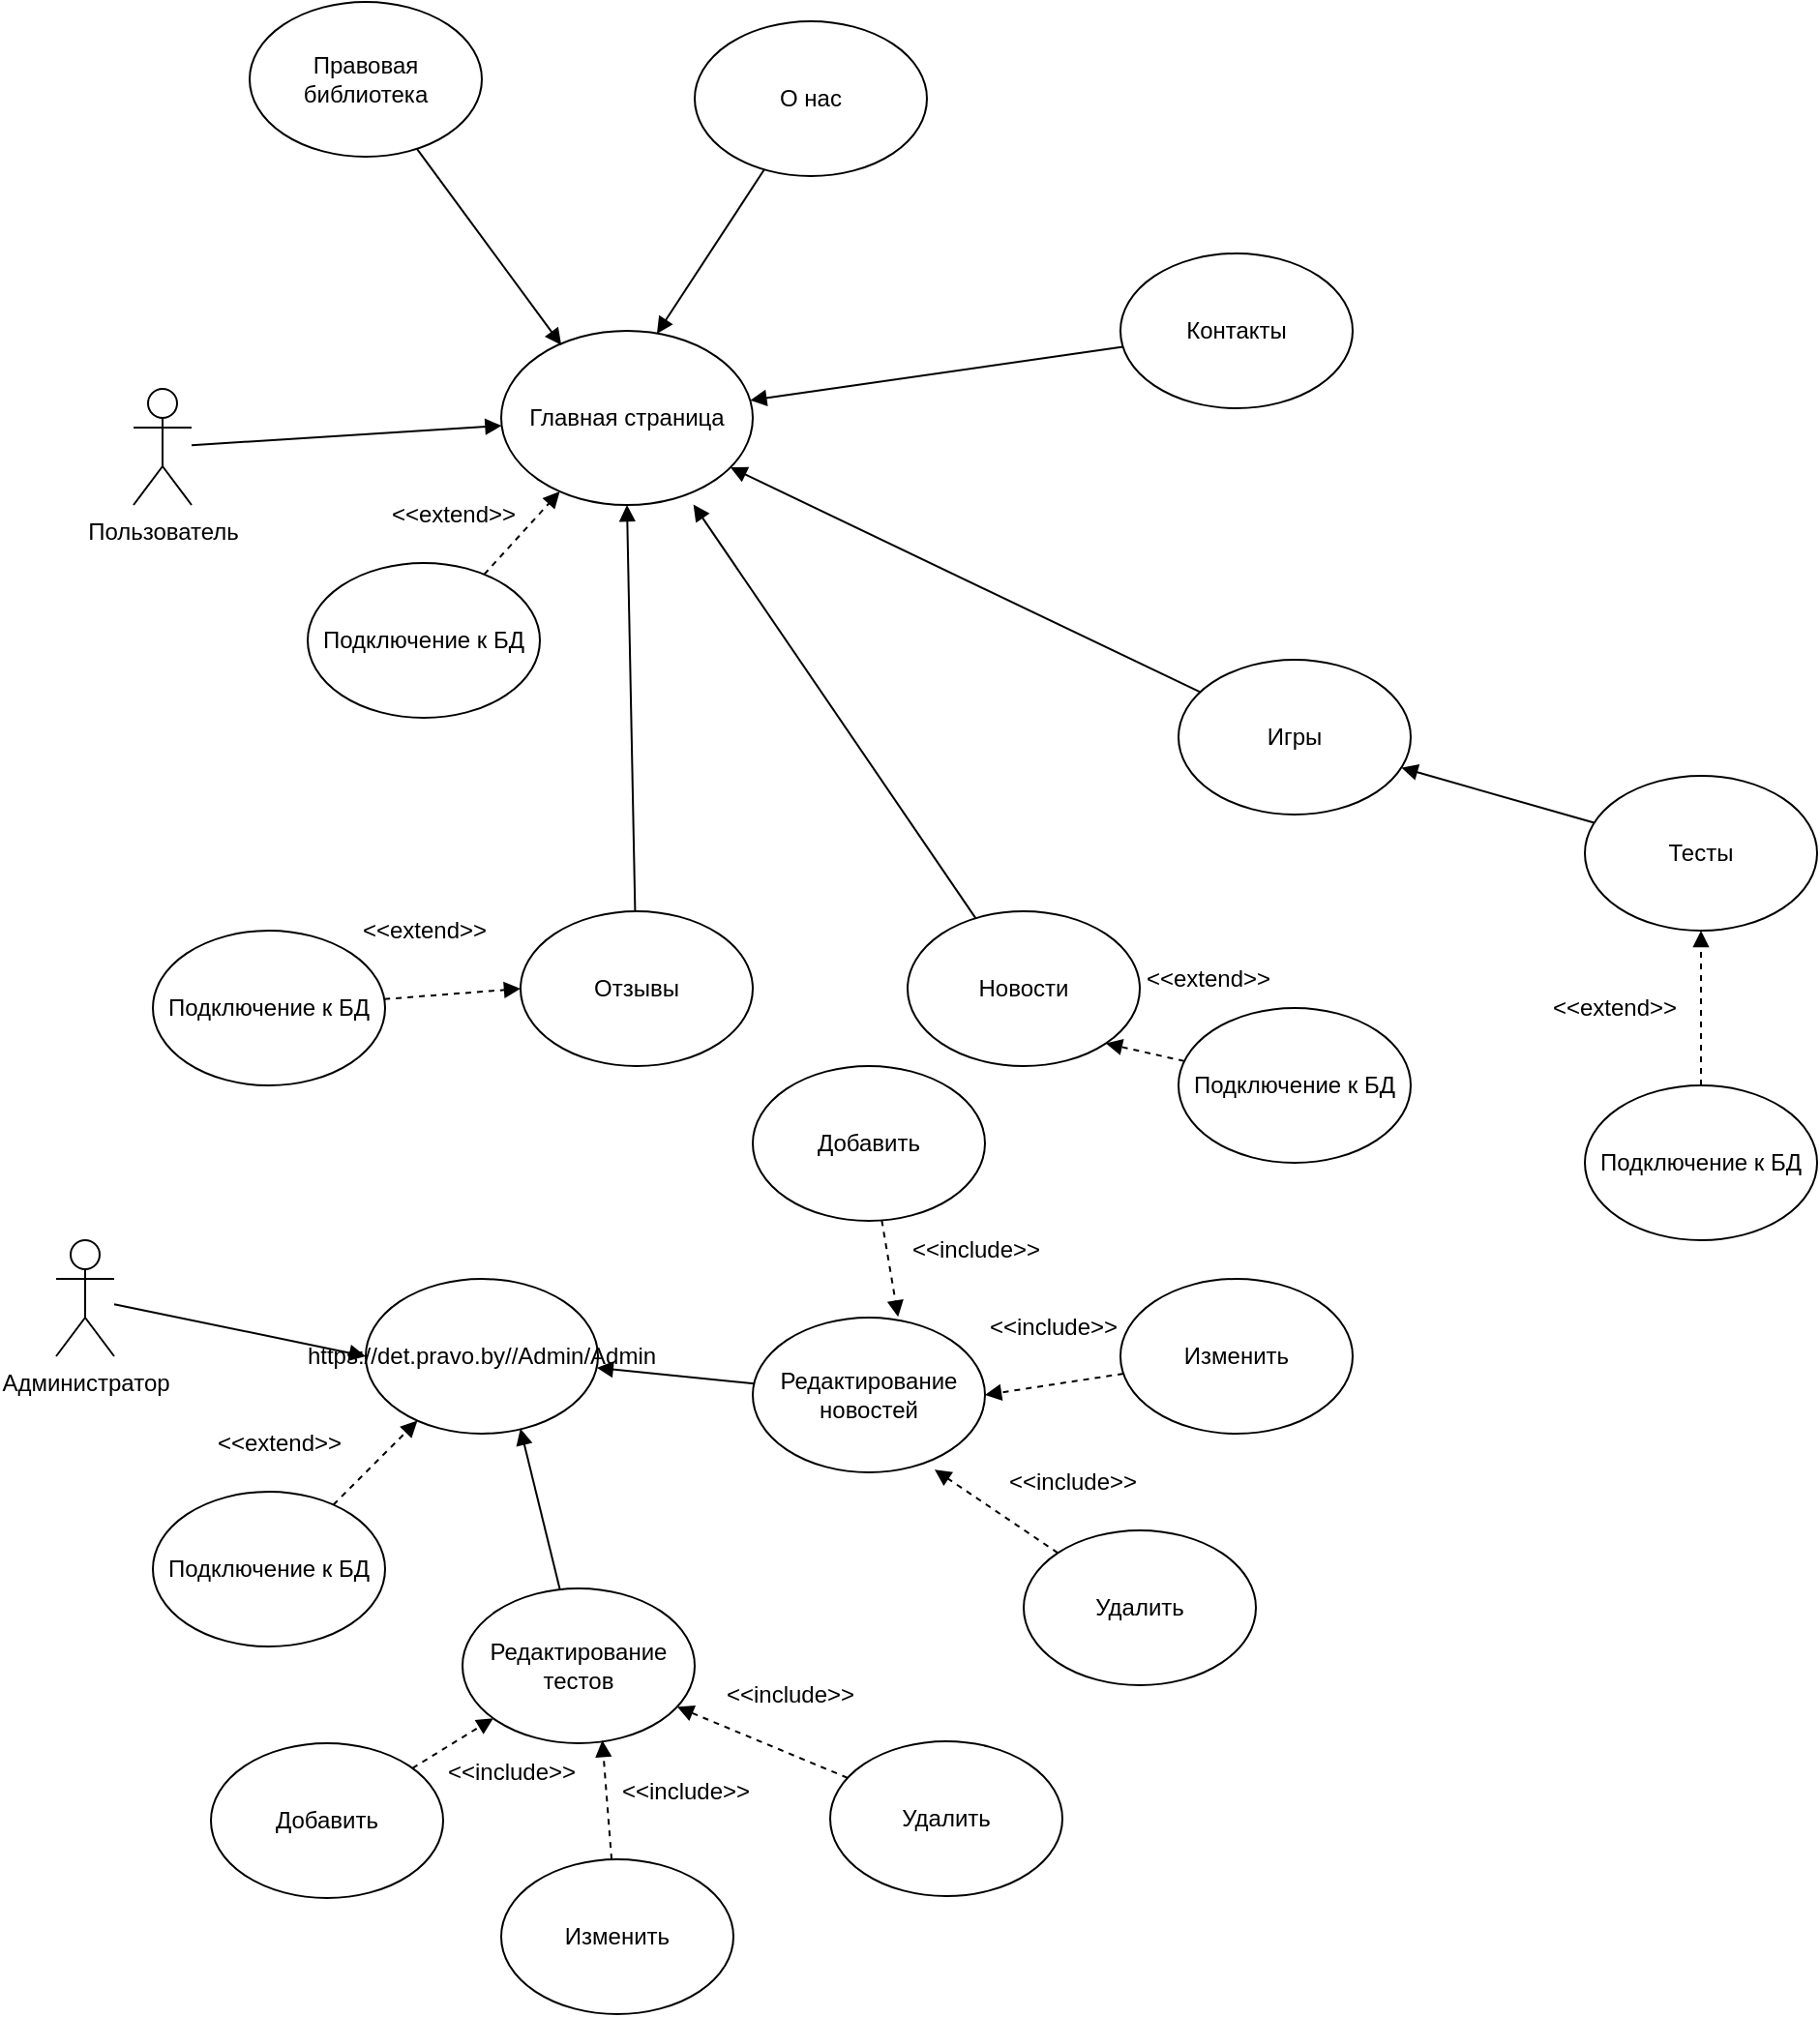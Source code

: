 <mxfile version="20.8.6"><diagram id="e__-aTYq2dSKwJGhsI0z" name="Page-1"><mxGraphModel dx="1990" dy="1094" grid="1" gridSize="10" guides="1" tooltips="1" connect="1" arrows="1" fold="1" page="1" pageScale="1" pageWidth="827" pageHeight="1169" background="#ffffff" math="0" shadow="0"><root><mxCell id="0"/><mxCell id="1" parent="0"/><mxCell id="kfvto59LPkmH20XqGwe_-87" style="edgeStyle=orthogonalEdgeStyle;rounded=0;orthogonalLoop=1;jettySize=auto;html=1;entryX=0.5;entryY=0;entryDx=0;entryDy=0;" parent="1" edge="1"><mxGeometry relative="1" as="geometry"><mxPoint x="510" y="460" as="sourcePoint"/></mxGeometry></mxCell><mxCell id="kfvto59LPkmH20XqGwe_-125" style="edgeStyle=orthogonalEdgeStyle;rounded=0;orthogonalLoop=1;jettySize=auto;html=1;entryX=0.529;entryY=0.018;entryDx=0;entryDy=0;entryPerimeter=0;" parent="1" edge="1"><mxGeometry relative="1" as="geometry"><mxPoint x="690" y="100" as="sourcePoint"/></mxGeometry></mxCell><mxCell id="kfvto59LPkmH20XqGwe_-528" style="edgeStyle=orthogonalEdgeStyle;rounded=0;orthogonalLoop=1;jettySize=auto;html=1;entryX=0.5;entryY=0;entryDx=0;entryDy=0;" parent="1" edge="1"><mxGeometry relative="1" as="geometry"><mxPoint x="280" y="200" as="sourcePoint"/></mxGeometry></mxCell><mxCell id="kqBSu0rGILg0kG9cbBG3-59" style="edgeStyle=none;rounded=0;orthogonalLoop=1;jettySize=auto;html=1;strokeColor=default;endArrow=block;endFill=1;" edge="1" parent="1" source="kqBSu0rGILg0kG9cbBG3-42" target="kqBSu0rGILg0kG9cbBG3-45"><mxGeometry relative="1" as="geometry"/></mxCell><mxCell id="kqBSu0rGILg0kG9cbBG3-42" value="Пользователь" style="shape=umlActor;verticalLabelPosition=bottom;verticalAlign=top;html=1;" vertex="1" parent="1"><mxGeometry x="120" y="390" width="30" height="60" as="geometry"/></mxCell><mxCell id="kqBSu0rGILg0kG9cbBG3-45" value="Главная страница" style="ellipse;whiteSpace=wrap;html=1;" vertex="1" parent="1"><mxGeometry x="310" y="360" width="130" height="90" as="geometry"/></mxCell><mxCell id="kqBSu0rGILg0kG9cbBG3-84" style="edgeStyle=none;rounded=0;orthogonalLoop=1;jettySize=auto;html=1;dashed=1;strokeColor=default;endArrow=block;endFill=1;" edge="1" parent="1" source="kqBSu0rGILg0kG9cbBG3-46" target="kqBSu0rGILg0kG9cbBG3-45"><mxGeometry relative="1" as="geometry"/></mxCell><mxCell id="kqBSu0rGILg0kG9cbBG3-46" value="Подключение к БД" style="ellipse;whiteSpace=wrap;html=1;" vertex="1" parent="1"><mxGeometry x="210" y="480" width="120" height="80" as="geometry"/></mxCell><mxCell id="kqBSu0rGILg0kG9cbBG3-60" style="edgeStyle=none;rounded=0;orthogonalLoop=1;jettySize=auto;html=1;entryX=0.239;entryY=0.082;entryDx=0;entryDy=0;entryPerimeter=0;strokeColor=default;endArrow=block;endFill=1;" edge="1" parent="1" source="kqBSu0rGILg0kG9cbBG3-47" target="kqBSu0rGILg0kG9cbBG3-45"><mxGeometry relative="1" as="geometry"/></mxCell><mxCell id="kqBSu0rGILg0kG9cbBG3-47" value="Правовая библиотека" style="ellipse;whiteSpace=wrap;html=1;" vertex="1" parent="1"><mxGeometry x="180" y="190" width="120" height="80" as="geometry"/></mxCell><mxCell id="kqBSu0rGILg0kG9cbBG3-61" style="edgeStyle=none;rounded=0;orthogonalLoop=1;jettySize=auto;html=1;entryX=0.619;entryY=0.016;entryDx=0;entryDy=0;entryPerimeter=0;strokeColor=default;endArrow=block;endFill=1;" edge="1" parent="1" source="kqBSu0rGILg0kG9cbBG3-48" target="kqBSu0rGILg0kG9cbBG3-45"><mxGeometry relative="1" as="geometry"/></mxCell><mxCell id="kqBSu0rGILg0kG9cbBG3-48" value="О нас" style="ellipse;whiteSpace=wrap;html=1;" vertex="1" parent="1"><mxGeometry x="410" y="200" width="120" height="80" as="geometry"/></mxCell><mxCell id="kqBSu0rGILg0kG9cbBG3-62" style="edgeStyle=none;rounded=0;orthogonalLoop=1;jettySize=auto;html=1;strokeColor=default;endArrow=block;endFill=1;" edge="1" parent="1" source="kqBSu0rGILg0kG9cbBG3-49" target="kqBSu0rGILg0kG9cbBG3-45"><mxGeometry relative="1" as="geometry"/></mxCell><mxCell id="kqBSu0rGILg0kG9cbBG3-49" value="Контакты" style="ellipse;whiteSpace=wrap;html=1;" vertex="1" parent="1"><mxGeometry x="630" y="320" width="120" height="80" as="geometry"/></mxCell><mxCell id="kqBSu0rGILg0kG9cbBG3-63" style="edgeStyle=none;rounded=0;orthogonalLoop=1;jettySize=auto;html=1;strokeColor=default;endArrow=block;endFill=1;" edge="1" parent="1" source="kqBSu0rGILg0kG9cbBG3-50" target="kqBSu0rGILg0kG9cbBG3-45"><mxGeometry relative="1" as="geometry"/></mxCell><mxCell id="kqBSu0rGILg0kG9cbBG3-50" value="Игры" style="ellipse;whiteSpace=wrap;html=1;" vertex="1" parent="1"><mxGeometry x="660" y="530" width="120" height="80" as="geometry"/></mxCell><mxCell id="kqBSu0rGILg0kG9cbBG3-64" style="edgeStyle=none;rounded=0;orthogonalLoop=1;jettySize=auto;html=1;entryX=0.764;entryY=0.997;entryDx=0;entryDy=0;entryPerimeter=0;strokeColor=default;endArrow=block;endFill=1;" edge="1" parent="1" source="kqBSu0rGILg0kG9cbBG3-51" target="kqBSu0rGILg0kG9cbBG3-45"><mxGeometry relative="1" as="geometry"/></mxCell><mxCell id="kqBSu0rGILg0kG9cbBG3-51" value="Новости" style="ellipse;whiteSpace=wrap;html=1;" vertex="1" parent="1"><mxGeometry x="520" y="660" width="120" height="80" as="geometry"/></mxCell><mxCell id="kqBSu0rGILg0kG9cbBG3-80" style="edgeStyle=none;rounded=0;orthogonalLoop=1;jettySize=auto;html=1;strokeColor=default;endArrow=block;endFill=1;" edge="1" parent="1" source="kqBSu0rGILg0kG9cbBG3-52" target="kqBSu0rGILg0kG9cbBG3-50"><mxGeometry relative="1" as="geometry"/></mxCell><mxCell id="kqBSu0rGILg0kG9cbBG3-52" value="Тесты" style="ellipse;whiteSpace=wrap;html=1;" vertex="1" parent="1"><mxGeometry x="870" y="590" width="120" height="80" as="geometry"/></mxCell><mxCell id="kqBSu0rGILg0kG9cbBG3-83" style="edgeStyle=none;rounded=0;orthogonalLoop=1;jettySize=auto;html=1;entryX=1;entryY=1;entryDx=0;entryDy=0;dashed=1;strokeColor=default;endArrow=block;endFill=1;" edge="1" parent="1" source="kqBSu0rGILg0kG9cbBG3-54" target="kqBSu0rGILg0kG9cbBG3-51"><mxGeometry relative="1" as="geometry"/></mxCell><mxCell id="kqBSu0rGILg0kG9cbBG3-54" value="Подключение к БД" style="ellipse;whiteSpace=wrap;html=1;" vertex="1" parent="1"><mxGeometry x="660" y="710" width="120" height="80" as="geometry"/></mxCell><mxCell id="kqBSu0rGILg0kG9cbBG3-65" style="edgeStyle=none;rounded=0;orthogonalLoop=1;jettySize=auto;html=1;entryX=0.5;entryY=1;entryDx=0;entryDy=0;strokeColor=default;endArrow=block;endFill=1;" edge="1" parent="1" source="kqBSu0rGILg0kG9cbBG3-55" target="kqBSu0rGILg0kG9cbBG3-45"><mxGeometry relative="1" as="geometry"/></mxCell><mxCell id="kqBSu0rGILg0kG9cbBG3-55" value="Отзывы" style="ellipse;whiteSpace=wrap;html=1;" vertex="1" parent="1"><mxGeometry x="320" y="660" width="120" height="80" as="geometry"/></mxCell><mxCell id="kqBSu0rGILg0kG9cbBG3-81" style="edgeStyle=none;rounded=0;orthogonalLoop=1;jettySize=auto;html=1;entryX=0;entryY=0.5;entryDx=0;entryDy=0;strokeColor=default;endArrow=block;endFill=1;dashed=1;" edge="1" parent="1" source="kqBSu0rGILg0kG9cbBG3-56" target="kqBSu0rGILg0kG9cbBG3-55"><mxGeometry relative="1" as="geometry"/></mxCell><mxCell id="kqBSu0rGILg0kG9cbBG3-56" value="Подключение к БД" style="ellipse;whiteSpace=wrap;html=1;" vertex="1" parent="1"><mxGeometry x="130" y="670" width="120" height="80" as="geometry"/></mxCell><mxCell id="kqBSu0rGILg0kG9cbBG3-67" style="edgeStyle=none;rounded=0;orthogonalLoop=1;jettySize=auto;html=1;entryX=0;entryY=0.5;entryDx=0;entryDy=0;strokeColor=default;endArrow=block;endFill=1;" edge="1" parent="1" source="kqBSu0rGILg0kG9cbBG3-57" target="kqBSu0rGILg0kG9cbBG3-66"><mxGeometry relative="1" as="geometry"/></mxCell><mxCell id="kqBSu0rGILg0kG9cbBG3-57" value="Администратор" style="shape=umlActor;verticalLabelPosition=bottom;verticalAlign=top;html=1;" vertex="1" parent="1"><mxGeometry x="80" y="830" width="30" height="60" as="geometry"/></mxCell><mxCell id="kqBSu0rGILg0kG9cbBG3-66" value="https://det.pravo.by//Admin/Admin" style="ellipse;whiteSpace=wrap;html=1;" vertex="1" parent="1"><mxGeometry x="240" y="850" width="120" height="80" as="geometry"/></mxCell><mxCell id="kqBSu0rGILg0kG9cbBG3-71" style="edgeStyle=none;rounded=0;orthogonalLoop=1;jettySize=auto;html=1;strokeColor=default;endArrow=block;endFill=1;" edge="1" parent="1" source="kqBSu0rGILg0kG9cbBG3-69" target="kqBSu0rGILg0kG9cbBG3-66"><mxGeometry relative="1" as="geometry"/></mxCell><mxCell id="kqBSu0rGILg0kG9cbBG3-69" value="Редактирование новостей" style="ellipse;whiteSpace=wrap;html=1;" vertex="1" parent="1"><mxGeometry x="440" y="870" width="120" height="80" as="geometry"/></mxCell><mxCell id="kqBSu0rGILg0kG9cbBG3-72" style="edgeStyle=none;rounded=0;orthogonalLoop=1;jettySize=auto;html=1;entryX=0.666;entryY=0.967;entryDx=0;entryDy=0;entryPerimeter=0;strokeColor=default;endArrow=block;endFill=1;" edge="1" parent="1" source="kqBSu0rGILg0kG9cbBG3-70" target="kqBSu0rGILg0kG9cbBG3-66"><mxGeometry relative="1" as="geometry"/></mxCell><mxCell id="kqBSu0rGILg0kG9cbBG3-70" value="Редактирование тестов" style="ellipse;whiteSpace=wrap;html=1;" vertex="1" parent="1"><mxGeometry x="290" y="1010" width="120" height="80" as="geometry"/></mxCell><mxCell id="kqBSu0rGILg0kG9cbBG3-86" style="edgeStyle=none;rounded=0;orthogonalLoop=1;jettySize=auto;html=1;dashed=1;strokeColor=default;endArrow=block;endFill=1;" edge="1" parent="1" source="kqBSu0rGILg0kG9cbBG3-73" target="kqBSu0rGILg0kG9cbBG3-70"><mxGeometry relative="1" as="geometry"/></mxCell><mxCell id="kqBSu0rGILg0kG9cbBG3-73" value="Добавить" style="ellipse;whiteSpace=wrap;html=1;" vertex="1" parent="1"><mxGeometry x="160" y="1090" width="120" height="80" as="geometry"/></mxCell><mxCell id="kqBSu0rGILg0kG9cbBG3-87" style="edgeStyle=none;rounded=0;orthogonalLoop=1;jettySize=auto;html=1;entryX=0.602;entryY=0.982;entryDx=0;entryDy=0;entryPerimeter=0;dashed=1;strokeColor=default;endArrow=block;endFill=1;" edge="1" parent="1" source="kqBSu0rGILg0kG9cbBG3-74" target="kqBSu0rGILg0kG9cbBG3-70"><mxGeometry relative="1" as="geometry"/></mxCell><mxCell id="kqBSu0rGILg0kG9cbBG3-74" value="Изменить" style="ellipse;whiteSpace=wrap;html=1;" vertex="1" parent="1"><mxGeometry x="310" y="1150" width="120" height="80" as="geometry"/></mxCell><mxCell id="kqBSu0rGILg0kG9cbBG3-85" style="edgeStyle=none;rounded=0;orthogonalLoop=1;jettySize=auto;html=1;dashed=1;strokeColor=default;endArrow=block;endFill=1;" edge="1" parent="1" source="kqBSu0rGILg0kG9cbBG3-75" target="kqBSu0rGILg0kG9cbBG3-66"><mxGeometry relative="1" as="geometry"/></mxCell><mxCell id="kqBSu0rGILg0kG9cbBG3-75" value="Подключение к БД" style="ellipse;whiteSpace=wrap;html=1;" vertex="1" parent="1"><mxGeometry x="130" y="960" width="120" height="80" as="geometry"/></mxCell><mxCell id="kqBSu0rGILg0kG9cbBG3-88" style="edgeStyle=none;rounded=0;orthogonalLoop=1;jettySize=auto;html=1;dashed=1;strokeColor=default;endArrow=block;endFill=1;" edge="1" parent="1" source="kqBSu0rGILg0kG9cbBG3-76" target="kqBSu0rGILg0kG9cbBG3-70"><mxGeometry relative="1" as="geometry"/></mxCell><mxCell id="kqBSu0rGILg0kG9cbBG3-76" value="Удалить" style="ellipse;whiteSpace=wrap;html=1;" vertex="1" parent="1"><mxGeometry x="480" y="1089" width="120" height="80" as="geometry"/></mxCell><mxCell id="kqBSu0rGILg0kG9cbBG3-89" style="edgeStyle=none;rounded=0;orthogonalLoop=1;jettySize=auto;html=1;entryX=0.783;entryY=0.982;entryDx=0;entryDy=0;entryPerimeter=0;dashed=1;strokeColor=default;endArrow=block;endFill=1;" edge="1" parent="1" source="kqBSu0rGILg0kG9cbBG3-77" target="kqBSu0rGILg0kG9cbBG3-69"><mxGeometry relative="1" as="geometry"/></mxCell><mxCell id="kqBSu0rGILg0kG9cbBG3-77" value="Удалить" style="ellipse;whiteSpace=wrap;html=1;" vertex="1" parent="1"><mxGeometry x="580" y="980" width="120" height="80" as="geometry"/></mxCell><mxCell id="kqBSu0rGILg0kG9cbBG3-90" style="edgeStyle=none;rounded=0;orthogonalLoop=1;jettySize=auto;html=1;entryX=1;entryY=0.5;entryDx=0;entryDy=0;dashed=1;strokeColor=default;endArrow=block;endFill=1;" edge="1" parent="1" source="kqBSu0rGILg0kG9cbBG3-78" target="kqBSu0rGILg0kG9cbBG3-69"><mxGeometry relative="1" as="geometry"/></mxCell><mxCell id="kqBSu0rGILg0kG9cbBG3-78" value="Изменить" style="ellipse;whiteSpace=wrap;html=1;" vertex="1" parent="1"><mxGeometry x="630" y="850" width="120" height="80" as="geometry"/></mxCell><mxCell id="kqBSu0rGILg0kG9cbBG3-91" style="edgeStyle=none;rounded=0;orthogonalLoop=1;jettySize=auto;html=1;entryX=0.626;entryY=-0.004;entryDx=0;entryDy=0;entryPerimeter=0;dashed=1;strokeColor=default;endArrow=block;endFill=1;" edge="1" parent="1" source="kqBSu0rGILg0kG9cbBG3-79" target="kqBSu0rGILg0kG9cbBG3-69"><mxGeometry relative="1" as="geometry"/></mxCell><mxCell id="kqBSu0rGILg0kG9cbBG3-79" value="Добавить" style="ellipse;whiteSpace=wrap;html=1;" vertex="1" parent="1"><mxGeometry x="440" y="740" width="120" height="80" as="geometry"/></mxCell><mxCell id="kqBSu0rGILg0kG9cbBG3-92" value="&amp;lt;&amp;lt;extend&amp;gt;&amp;gt;" style="text;html=1;align=center;verticalAlign=middle;resizable=0;points=[];autosize=1;strokeColor=none;fillColor=none;" vertex="1" parent="1"><mxGeometry x="225" y="655" width="90" height="30" as="geometry"/></mxCell><mxCell id="kqBSu0rGILg0kG9cbBG3-93" value="&amp;lt;&amp;lt;extend&amp;gt;&amp;gt;" style="text;html=1;align=center;verticalAlign=middle;resizable=0;points=[];autosize=1;strokeColor=none;fillColor=none;" vertex="1" parent="1"><mxGeometry x="240" y="440" width="90" height="30" as="geometry"/></mxCell><mxCell id="kqBSu0rGILg0kG9cbBG3-94" value="&amp;lt;&amp;lt;extend&amp;gt;&amp;gt;" style="text;html=1;align=center;verticalAlign=middle;resizable=0;points=[];autosize=1;strokeColor=none;fillColor=none;" vertex="1" parent="1"><mxGeometry x="630" y="680" width="90" height="30" as="geometry"/></mxCell><mxCell id="kqBSu0rGILg0kG9cbBG3-95" value="&amp;lt;&amp;lt;extend&amp;gt;&amp;gt;" style="text;html=1;align=center;verticalAlign=middle;resizable=0;points=[];autosize=1;strokeColor=none;fillColor=none;" vertex="1" parent="1"><mxGeometry x="150" y="920" width="90" height="30" as="geometry"/></mxCell><mxCell id="kqBSu0rGILg0kG9cbBG3-96" value="&amp;lt;&amp;lt;include&amp;gt;&amp;gt;" style="text;html=1;align=center;verticalAlign=middle;resizable=0;points=[];autosize=1;strokeColor=none;fillColor=none;" vertex="1" parent="1"><mxGeometry x="414" y="1050" width="90" height="30" as="geometry"/></mxCell><mxCell id="kqBSu0rGILg0kG9cbBG3-98" value="&amp;lt;&amp;lt;include&amp;gt;&amp;gt;" style="text;html=1;align=center;verticalAlign=middle;resizable=0;points=[];autosize=1;strokeColor=none;fillColor=none;" vertex="1" parent="1"><mxGeometry x="360" y="1100" width="90" height="30" as="geometry"/></mxCell><mxCell id="kqBSu0rGILg0kG9cbBG3-99" value="&amp;lt;&amp;lt;include&amp;gt;&amp;gt;" style="text;html=1;align=center;verticalAlign=middle;resizable=0;points=[];autosize=1;strokeColor=none;fillColor=none;" vertex="1" parent="1"><mxGeometry x="270" y="1090" width="90" height="30" as="geometry"/></mxCell><mxCell id="kqBSu0rGILg0kG9cbBG3-100" value="&amp;lt;&amp;lt;include&amp;gt;&amp;gt;" style="text;html=1;align=center;verticalAlign=middle;resizable=0;points=[];autosize=1;strokeColor=none;fillColor=none;" vertex="1" parent="1"><mxGeometry x="560" y="940" width="90" height="30" as="geometry"/></mxCell><mxCell id="kqBSu0rGILg0kG9cbBG3-101" value="&amp;lt;&amp;lt;include&amp;gt;&amp;gt;" style="text;html=1;align=center;verticalAlign=middle;resizable=0;points=[];autosize=1;strokeColor=none;fillColor=none;" vertex="1" parent="1"><mxGeometry x="550" y="860" width="90" height="30" as="geometry"/></mxCell><mxCell id="kqBSu0rGILg0kG9cbBG3-102" value="&amp;lt;&amp;lt;include&amp;gt;&amp;gt;" style="text;html=1;align=center;verticalAlign=middle;resizable=0;points=[];autosize=1;strokeColor=none;fillColor=none;" vertex="1" parent="1"><mxGeometry x="510" y="820" width="90" height="30" as="geometry"/></mxCell><mxCell id="kqBSu0rGILg0kG9cbBG3-104" style="edgeStyle=none;rounded=0;orthogonalLoop=1;jettySize=auto;html=1;entryX=0.5;entryY=1;entryDx=0;entryDy=0;dashed=1;strokeColor=default;endArrow=block;endFill=1;" edge="1" parent="1" source="kqBSu0rGILg0kG9cbBG3-103" target="kqBSu0rGILg0kG9cbBG3-52"><mxGeometry relative="1" as="geometry"/></mxCell><mxCell id="kqBSu0rGILg0kG9cbBG3-103" value="Подключение к БД" style="ellipse;whiteSpace=wrap;html=1;" vertex="1" parent="1"><mxGeometry x="870" y="750" width="120" height="80" as="geometry"/></mxCell><mxCell id="kqBSu0rGILg0kG9cbBG3-105" value="&amp;lt;&amp;lt;extend&amp;gt;&amp;gt;" style="text;html=1;align=center;verticalAlign=middle;resizable=0;points=[];autosize=1;strokeColor=none;fillColor=none;" vertex="1" parent="1"><mxGeometry x="840" y="695" width="90" height="30" as="geometry"/></mxCell></root></mxGraphModel></diagram></mxfile>